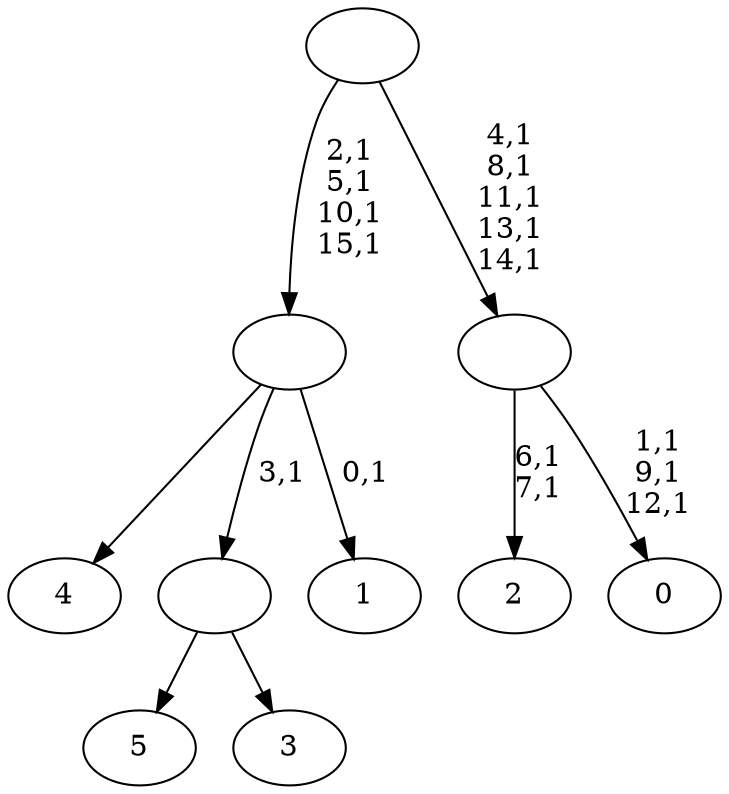 digraph T {
	22 [label="5"]
	21 [label="4"]
	20 [label="3"]
	19 [label=""]
	18 [label="2"]
	15 [label="1"]
	13 [label=""]
	9 [label="0"]
	5 [label=""]
	0 [label=""]
	19 -> 22 [label=""]
	19 -> 20 [label=""]
	13 -> 15 [label="0,1"]
	13 -> 21 [label=""]
	13 -> 19 [label="3,1"]
	5 -> 9 [label="1,1\n9,1\n12,1"]
	5 -> 18 [label="6,1\n7,1"]
	0 -> 5 [label="4,1\n8,1\n11,1\n13,1\n14,1"]
	0 -> 13 [label="2,1\n5,1\n10,1\n15,1"]
}
